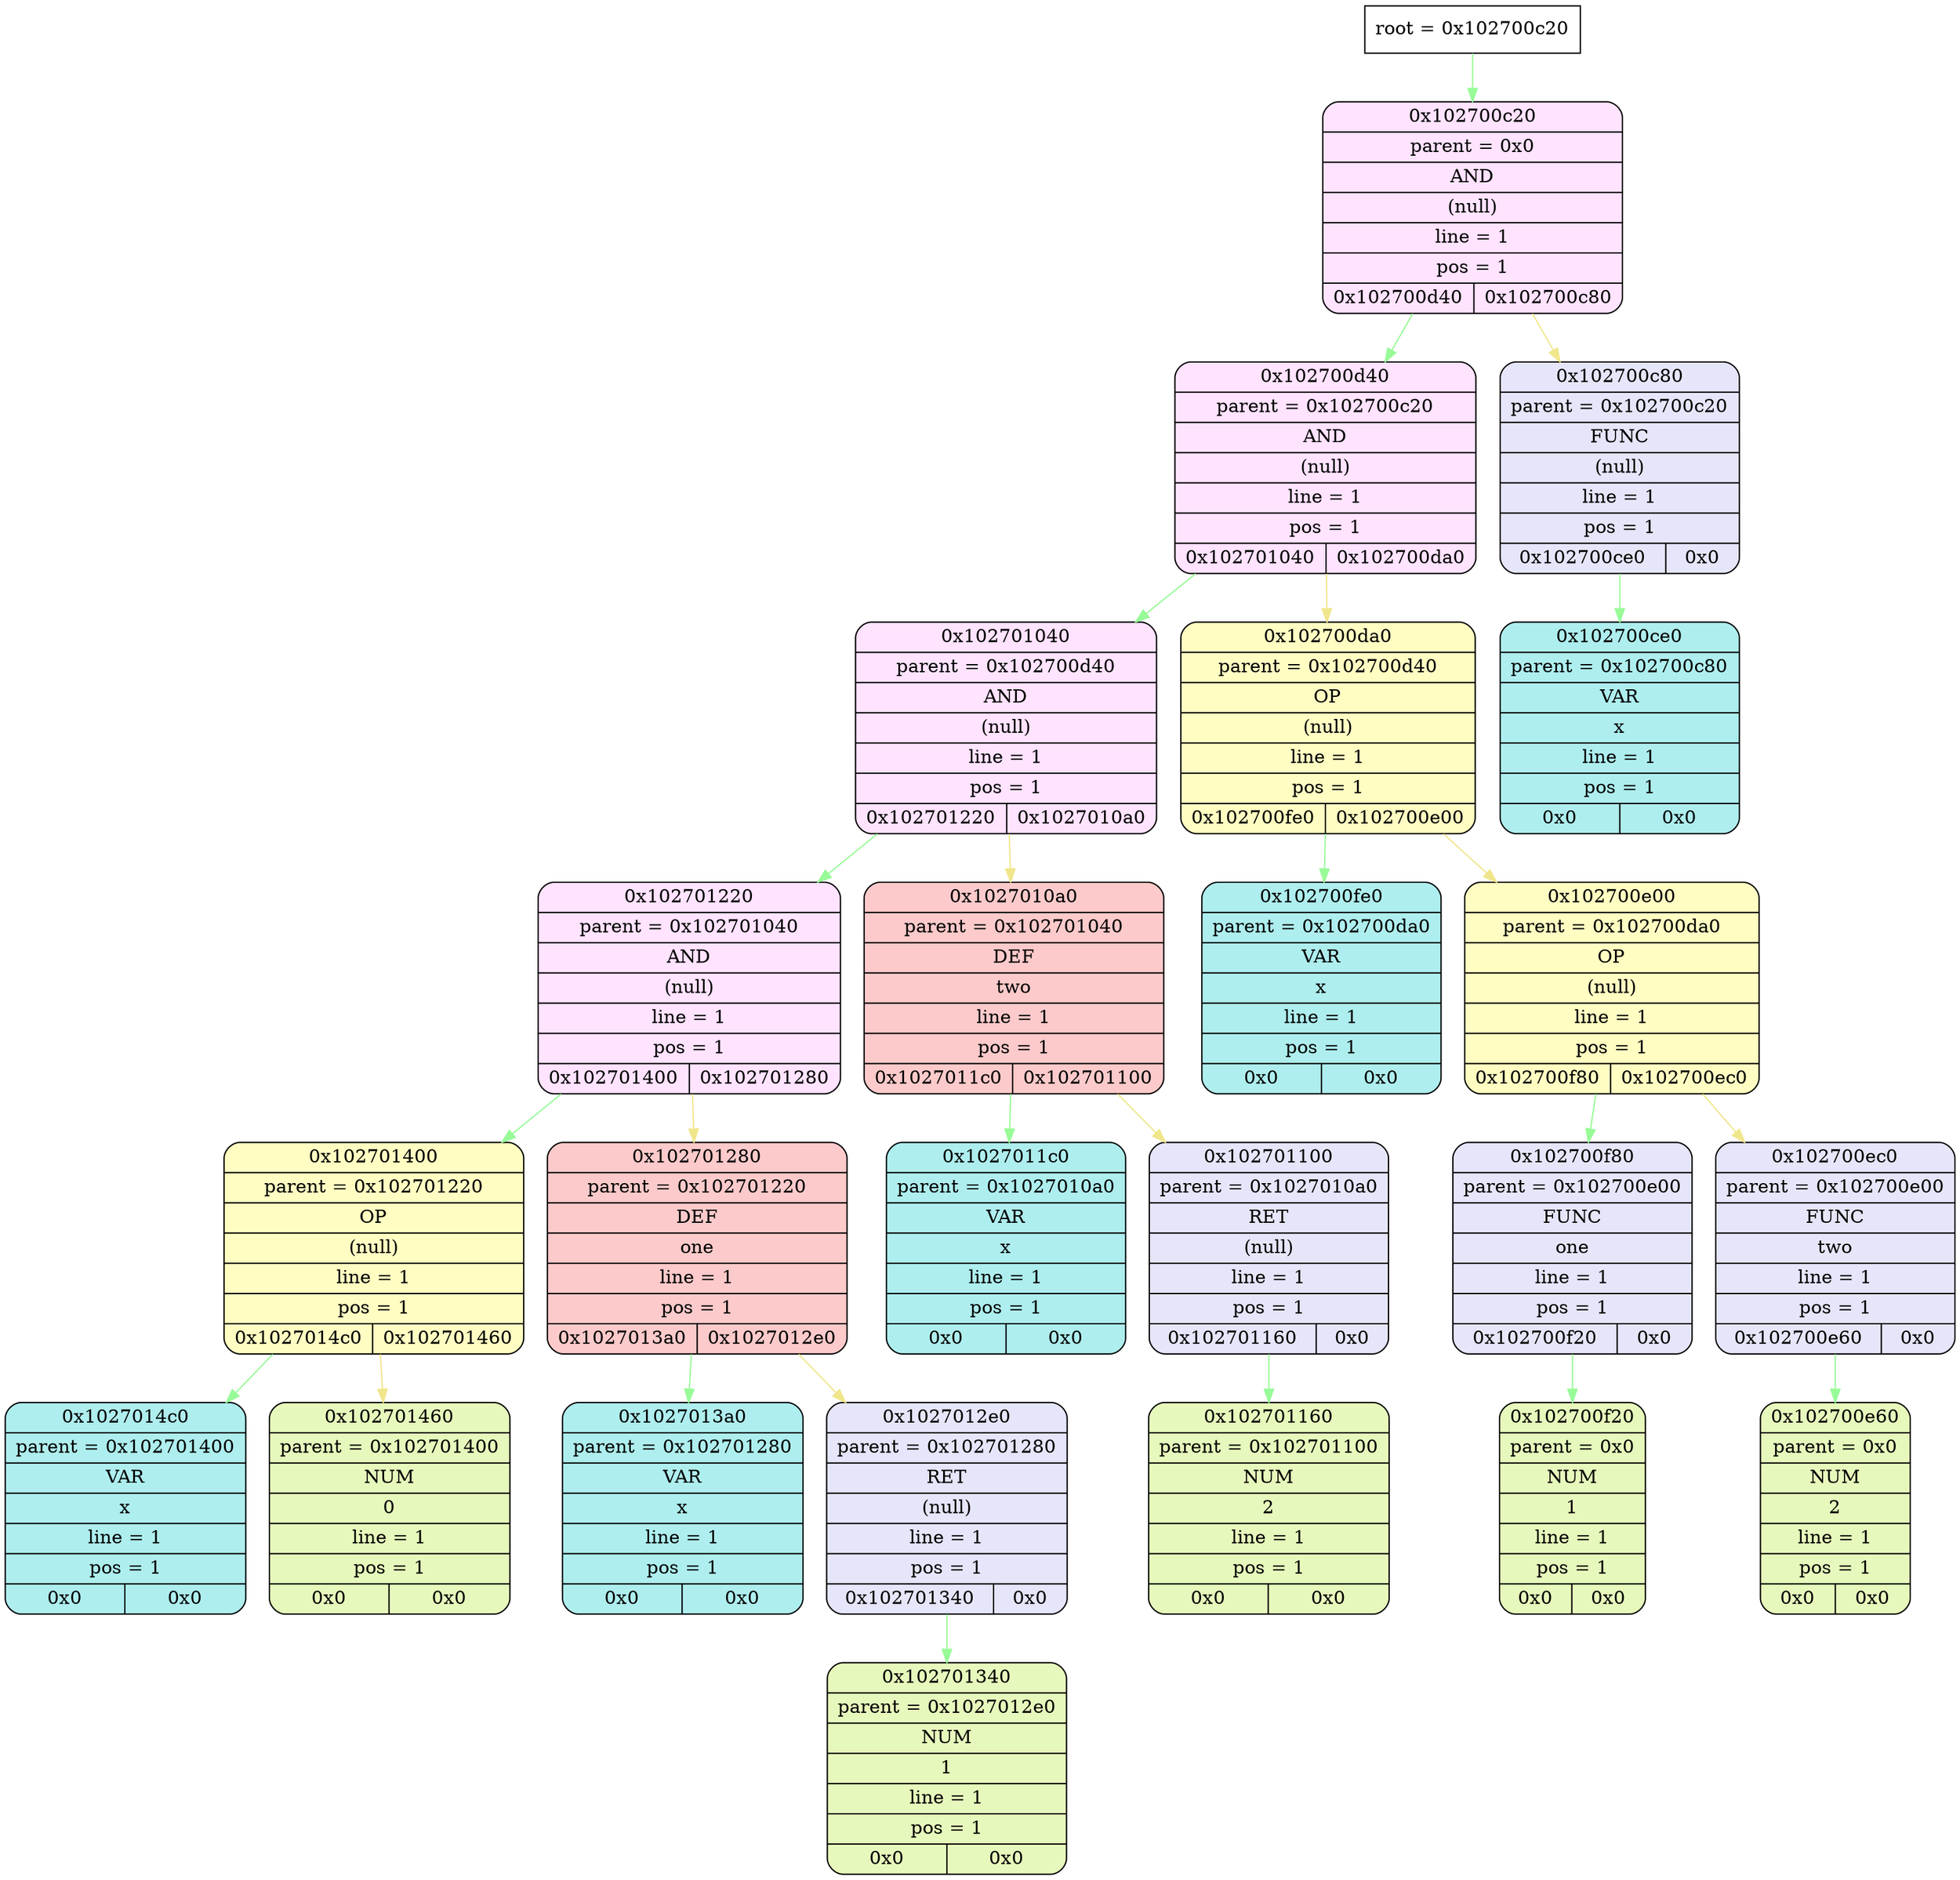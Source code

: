 digraph
{
    node_info[shape = record, label = "{root = 0x102700c20}"];

    node_info->node_0x102700c20 [color = "#98FB98"];
    node_0x102700c20[shape = Mrecord, label = "{{0x102700c20} | {parent =  0x0} | {AND} | {(null)} | {line = 1} | {pos = 1} | {0x102700d40 | 0x102700c80}}",
                                        style="filled", fillcolor="#FFE3FF"];
    node_0x102700d40[shape = Mrecord, label = "{{0x102700d40} | {parent =  0x102700c20} | {AND} | {(null)} | {line = 1} | {pos = 1} | {0x102701040 | 0x102700da0}}",
                                        style="filled", fillcolor="#FFE3FF"];
    node_0x102701040[shape = Mrecord, label = "{{0x102701040} | {parent =  0x102700d40} | {AND} | {(null)} | {line = 1} | {pos = 1} | {0x102701220 | 0x1027010a0}}",
                                        style="filled", fillcolor="#FFE3FF"];
    node_0x102701220[shape = Mrecord, label = "{{0x102701220} | {parent =  0x102701040} | {AND} | {(null)} | {line = 1} | {pos = 1} | {0x102701400 | 0x102701280}}",
                                        style="filled", fillcolor="#FFE3FF"];
    node_0x102701400[shape = Mrecord, label = "{{0x102701400} | {parent =  0x102701220} | {OP} | {(null)} | {line = 1} | {pos = 1} | {0x1027014c0 | 0x102701460}}",
                                        style="filled", fillcolor="#FFFDC2"];
    node_0x1027014c0[shape = Mrecord, label = "{{0x1027014c0} | {parent =  0x102701400} | {VAR} | {x} | {line = 1} | {pos = 1} | {0x0 | 0x0}}",
                                        style="filled", fillcolor="#AFEEEE"];
    node_0x102701460[shape = Mrecord, label = "{{0x102701460} | {parent =  0x102701400} | {NUM} | {0} | {line = 1} | {pos = 1} | {0x0 | 0x0}}",
                style="filled", fillcolor="#E7F8BC"];
    node_0x102701280[shape = Mrecord, label = "{{0x102701280} | {parent =  0x102701220} | {DEF} | {one} | {line = 1} | {pos = 1} | {0x1027013a0 | 0x1027012e0}}",
                                        style="filled", fillcolor="#FCCACA"];
    node_0x1027013a0[shape = Mrecord, label = "{{0x1027013a0} | {parent =  0x102701280} | {VAR} | {x} | {line = 1} | {pos = 1} | {0x0 | 0x0}}",
                                        style="filled", fillcolor="#AFEEEE"];
    node_0x1027012e0[shape = Mrecord, label = "{{0x1027012e0} | {parent =  0x102701280} | {RET} | {(null)} | {line = 1} | {pos = 1} | {0x102701340 | 0x0}}",
                                        style="filled", fillcolor="#E6E6FA"];
    node_0x102701340[shape = Mrecord, label = "{{0x102701340} | {parent =  0x1027012e0} | {NUM} | {1} | {line = 1} | {pos = 1} | {0x0 | 0x0}}",
                style="filled", fillcolor="#E7F8BC"];
    node_0x1027010a0[shape = Mrecord, label = "{{0x1027010a0} | {parent =  0x102701040} | {DEF} | {two} | {line = 1} | {pos = 1} | {0x1027011c0 | 0x102701100}}",
                                        style="filled", fillcolor="#FCCACA"];
    node_0x1027011c0[shape = Mrecord, label = "{{0x1027011c0} | {parent =  0x1027010a0} | {VAR} | {x} | {line = 1} | {pos = 1} | {0x0 | 0x0}}",
                                        style="filled", fillcolor="#AFEEEE"];
    node_0x102701100[shape = Mrecord, label = "{{0x102701100} | {parent =  0x1027010a0} | {RET} | {(null)} | {line = 1} | {pos = 1} | {0x102701160 | 0x0}}",
                                        style="filled", fillcolor="#E6E6FA"];
    node_0x102701160[shape = Mrecord, label = "{{0x102701160} | {parent =  0x102701100} | {NUM} | {2} | {line = 1} | {pos = 1} | {0x0 | 0x0}}",
                style="filled", fillcolor="#E7F8BC"];
    node_0x102700da0[shape = Mrecord, label = "{{0x102700da0} | {parent =  0x102700d40} | {OP} | {(null)} | {line = 1} | {pos = 1} | {0x102700fe0 | 0x102700e00}}",
                                        style="filled", fillcolor="#FFFDC2"];
    node_0x102700fe0[shape = Mrecord, label = "{{0x102700fe0} | {parent =  0x102700da0} | {VAR} | {x} | {line = 1} | {pos = 1} | {0x0 | 0x0}}",
                                        style="filled", fillcolor="#AFEEEE"];
    node_0x102700e00[shape = Mrecord, label = "{{0x102700e00} | {parent =  0x102700da0} | {OP} | {(null)} | {line = 1} | {pos = 1} | {0x102700f80 | 0x102700ec0}}",
                                        style="filled", fillcolor="#FFFDC2"];
    node_0x102700f80[shape = Mrecord, label = "{{0x102700f80} | {parent =  0x102700e00} | {FUNC} | {one} | {line = 1} | {pos = 1} | {0x102700f20 | 0x0}}",
                                        style="filled", fillcolor="#E6E6FA"];
    node_0x102700f20[shape = Mrecord, label = "{{0x102700f20} | {parent =  0x0} | {NUM} | {1} | {line = 1} | {pos = 1} | {0x0 | 0x0}}",
                style="filled", fillcolor="#E7F8BC"];
    node_0x102700ec0[shape = Mrecord, label = "{{0x102700ec0} | {parent =  0x102700e00} | {FUNC} | {two} | {line = 1} | {pos = 1} | {0x102700e60 | 0x0}}",
                                        style="filled", fillcolor="#E6E6FA"];
    node_0x102700e60[shape = Mrecord, label = "{{0x102700e60} | {parent =  0x0} | {NUM} | {2} | {line = 1} | {pos = 1} | {0x0 | 0x0}}",
                style="filled", fillcolor="#E7F8BC"];
    node_0x102700c80[shape = Mrecord, label = "{{0x102700c80} | {parent =  0x102700c20} | {FUNC} | {(null)} | {line = 1} | {pos = 1} | {0x102700ce0 | 0x0}}",
                                        style="filled", fillcolor="#E6E6FA"];
    node_0x102700ce0[shape = Mrecord, label = "{{0x102700ce0} | {parent =  0x102700c80} | {VAR} | {x} | {line = 1} | {pos = 1} | {0x0 | 0x0}}",
                                        style="filled", fillcolor="#AFEEEE"];
    node_0x102700c20->node_0x102700d40 [color = "#98FB98"];
    node_0x102700d40->node_0x102701040 [color = "#98FB98"];
    node_0x102701040->node_0x102701220 [color = "#98FB98"];
    node_0x102701220->node_0x102701400 [color = "#98FB98"];
    node_0x102701400->node_0x1027014c0 [color = "#98FB98"];
    node_0x102701400->node_0x102701460 [color = "#F0E68C"];
    node_0x102701220->node_0x102701280 [color = "#F0E68C"];
    node_0x102701280->node_0x1027013a0 [color = "#98FB98"];
    node_0x102701280->node_0x1027012e0 [color = "#F0E68C"];
    node_0x1027012e0->node_0x102701340 [color = "#98FB98"];
    node_0x102701040->node_0x1027010a0 [color = "#F0E68C"];
    node_0x1027010a0->node_0x1027011c0 [color = "#98FB98"];
    node_0x1027010a0->node_0x102701100 [color = "#F0E68C"];
    node_0x102701100->node_0x102701160 [color = "#98FB98"];
    node_0x102700d40->node_0x102700da0 [color = "#F0E68C"];
    node_0x102700da0->node_0x102700fe0 [color = "#98FB98"];
    node_0x102700da0->node_0x102700e00 [color = "#F0E68C"];
    node_0x102700e00->node_0x102700f80 [color = "#98FB98"];
    node_0x102700f80->node_0x102700f20 [color = "#98FB98"];
    node_0x102700e00->node_0x102700ec0 [color = "#F0E68C"];
    node_0x102700ec0->node_0x102700e60 [color = "#98FB98"];
    node_0x102700c20->node_0x102700c80 [color = "#F0E68C"];
    node_0x102700c80->node_0x102700ce0 [color = "#98FB98"];
}